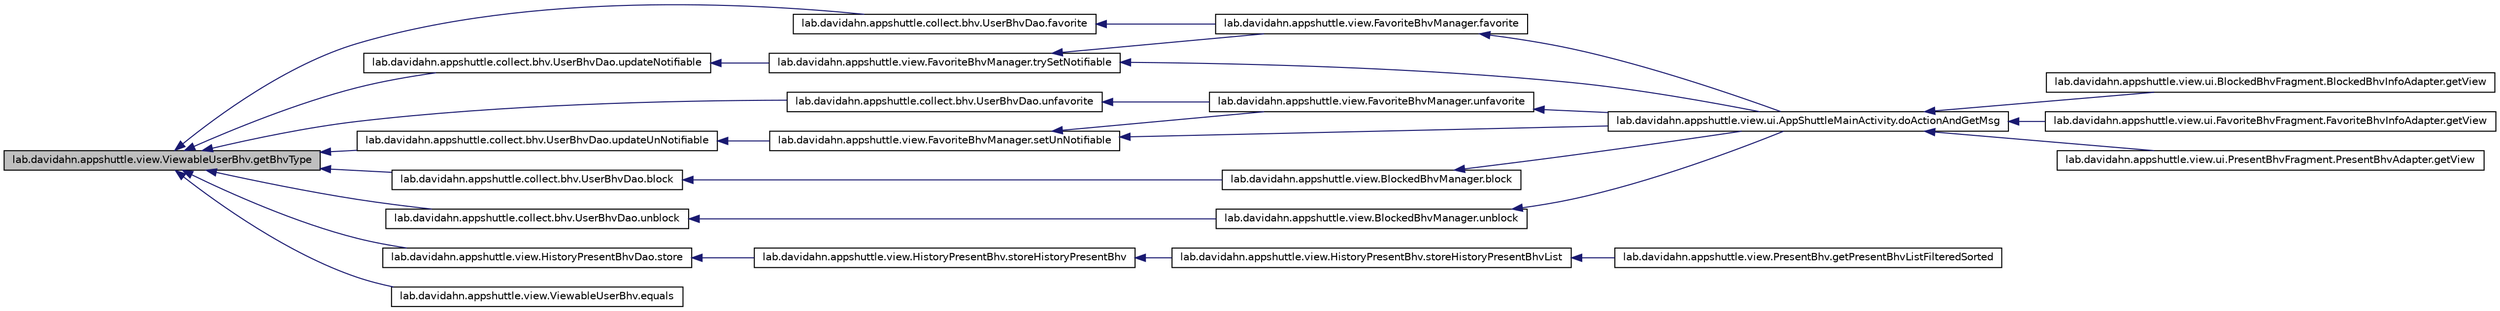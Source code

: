 digraph G
{
 // INTERACTIVE_SVG=YES
  edge [fontname="Helvetica",fontsize="10",labelfontname="Helvetica",labelfontsize="10"];
  node [fontname="Helvetica",fontsize="10",shape=record];
  rankdir="LR";
  Node1 [label="lab.davidahn.appshuttle.view.ViewableUserBhv.getBhvType",height=0.2,width=0.4,color="black", fillcolor="grey75", style="filled" fontcolor="black"];
  Node1 -> Node2 [dir="back",color="midnightblue",fontsize="10",style="solid"];
  Node2 [label="lab.davidahn.appshuttle.collect.bhv.UserBhvDao.favorite",height=0.2,width=0.4,color="black", fillcolor="white", style="filled",URL="$classlab_1_1davidahn_1_1appshuttle_1_1collect_1_1bhv_1_1_user_bhv_dao.html#a1b8026558c53882ec36732c0d517bdfa"];
  Node2 -> Node3 [dir="back",color="midnightblue",fontsize="10",style="solid"];
  Node3 [label="lab.davidahn.appshuttle.view.FavoriteBhvManager.favorite",height=0.2,width=0.4,color="black", fillcolor="white", style="filled",URL="$classlab_1_1davidahn_1_1appshuttle_1_1view_1_1_favorite_bhv_manager.html#a128f59ad36072e3bc9e29ec93eaf1c22"];
  Node3 -> Node4 [dir="back",color="midnightblue",fontsize="10",style="solid"];
  Node4 [label="lab.davidahn.appshuttle.view.ui.AppShuttleMainActivity.doActionAndGetMsg",height=0.2,width=0.4,color="black", fillcolor="white", style="filled",URL="$classlab_1_1davidahn_1_1appshuttle_1_1view_1_1ui_1_1_app_shuttle_main_activity.html#a89208de0a4ba1cb488208b72f9aa33ee"];
  Node4 -> Node5 [dir="back",color="midnightblue",fontsize="10",style="solid"];
  Node5 [label="lab.davidahn.appshuttle.view.ui.BlockedBhvFragment.BlockedBhvInfoAdapter.getView",height=0.2,width=0.4,color="black", fillcolor="white", style="filled",URL="$classlab_1_1davidahn_1_1appshuttle_1_1view_1_1ui_1_1_blocked_bhv_fragment_1_1_blocked_bhv_info_adapter.html#a996a9f405f7d97ee54d0c6f3db25ab24"];
  Node4 -> Node6 [dir="back",color="midnightblue",fontsize="10",style="solid"];
  Node6 [label="lab.davidahn.appshuttle.view.ui.FavoriteBhvFragment.FavoriteBhvInfoAdapter.getView",height=0.2,width=0.4,color="black", fillcolor="white", style="filled",URL="$classlab_1_1davidahn_1_1appshuttle_1_1view_1_1ui_1_1_favorite_bhv_fragment_1_1_favorite_bhv_info_adapter.html#a6db75a41a5dfb45cf50a05d6134bab59"];
  Node4 -> Node7 [dir="back",color="midnightblue",fontsize="10",style="solid"];
  Node7 [label="lab.davidahn.appshuttle.view.ui.PresentBhvFragment.PresentBhvAdapter.getView",height=0.2,width=0.4,color="black", fillcolor="white", style="filled",URL="$classlab_1_1davidahn_1_1appshuttle_1_1view_1_1ui_1_1_present_bhv_fragment_1_1_present_bhv_adapter.html#ad968c6b3d5bd8a90248a62de92b7ac28"];
  Node1 -> Node8 [dir="back",color="midnightblue",fontsize="10",style="solid"];
  Node8 [label="lab.davidahn.appshuttle.collect.bhv.UserBhvDao.unfavorite",height=0.2,width=0.4,color="black", fillcolor="white", style="filled",URL="$classlab_1_1davidahn_1_1appshuttle_1_1collect_1_1bhv_1_1_user_bhv_dao.html#a0e8f1168bc8d9b114d11210fa9e39b31"];
  Node8 -> Node9 [dir="back",color="midnightblue",fontsize="10",style="solid"];
  Node9 [label="lab.davidahn.appshuttle.view.FavoriteBhvManager.unfavorite",height=0.2,width=0.4,color="black", fillcolor="white", style="filled",URL="$classlab_1_1davidahn_1_1appshuttle_1_1view_1_1_favorite_bhv_manager.html#ab96c55c88295ee1c071a8c04ba8d5931"];
  Node9 -> Node4 [dir="back",color="midnightblue",fontsize="10",style="solid"];
  Node1 -> Node10 [dir="back",color="midnightblue",fontsize="10",style="solid"];
  Node10 [label="lab.davidahn.appshuttle.collect.bhv.UserBhvDao.updateNotifiable",height=0.2,width=0.4,color="black", fillcolor="white", style="filled",URL="$classlab_1_1davidahn_1_1appshuttle_1_1collect_1_1bhv_1_1_user_bhv_dao.html#a9884bc1ec65c46edeab38d3dbbfd3c9b"];
  Node10 -> Node11 [dir="back",color="midnightblue",fontsize="10",style="solid"];
  Node11 [label="lab.davidahn.appshuttle.view.FavoriteBhvManager.trySetNotifiable",height=0.2,width=0.4,color="black", fillcolor="white", style="filled",URL="$classlab_1_1davidahn_1_1appshuttle_1_1view_1_1_favorite_bhv_manager.html#aa18a30831f7395a608cdedf787292ee6"];
  Node11 -> Node3 [dir="back",color="midnightblue",fontsize="10",style="solid"];
  Node11 -> Node4 [dir="back",color="midnightblue",fontsize="10",style="solid"];
  Node1 -> Node12 [dir="back",color="midnightblue",fontsize="10",style="solid"];
  Node12 [label="lab.davidahn.appshuttle.collect.bhv.UserBhvDao.updateUnNotifiable",height=0.2,width=0.4,color="black", fillcolor="white", style="filled",URL="$classlab_1_1davidahn_1_1appshuttle_1_1collect_1_1bhv_1_1_user_bhv_dao.html#a099111fae2af5ede8cc6cda35cafc49c"];
  Node12 -> Node13 [dir="back",color="midnightblue",fontsize="10",style="solid"];
  Node13 [label="lab.davidahn.appshuttle.view.FavoriteBhvManager.setUnNotifiable",height=0.2,width=0.4,color="black", fillcolor="white", style="filled",URL="$classlab_1_1davidahn_1_1appshuttle_1_1view_1_1_favorite_bhv_manager.html#a35528d215a6d76f66a5825ede1890f10"];
  Node13 -> Node9 [dir="back",color="midnightblue",fontsize="10",style="solid"];
  Node13 -> Node4 [dir="back",color="midnightblue",fontsize="10",style="solid"];
  Node1 -> Node14 [dir="back",color="midnightblue",fontsize="10",style="solid"];
  Node14 [label="lab.davidahn.appshuttle.collect.bhv.UserBhvDao.block",height=0.2,width=0.4,color="black", fillcolor="white", style="filled",URL="$classlab_1_1davidahn_1_1appshuttle_1_1collect_1_1bhv_1_1_user_bhv_dao.html#a2e63c6c3d13922ff5a8c85dbf8fefcc3"];
  Node14 -> Node15 [dir="back",color="midnightblue",fontsize="10",style="solid"];
  Node15 [label="lab.davidahn.appshuttle.view.BlockedBhvManager.block",height=0.2,width=0.4,color="black", fillcolor="white", style="filled",URL="$classlab_1_1davidahn_1_1appshuttle_1_1view_1_1_blocked_bhv_manager.html#a13166f2c1bf8e747843c4fdc1a0ca4e0"];
  Node15 -> Node4 [dir="back",color="midnightblue",fontsize="10",style="solid"];
  Node1 -> Node16 [dir="back",color="midnightblue",fontsize="10",style="solid"];
  Node16 [label="lab.davidahn.appshuttle.collect.bhv.UserBhvDao.unblock",height=0.2,width=0.4,color="black", fillcolor="white", style="filled",URL="$classlab_1_1davidahn_1_1appshuttle_1_1collect_1_1bhv_1_1_user_bhv_dao.html#a74dab928bb1a7e2308a90c0c6896b889"];
  Node16 -> Node17 [dir="back",color="midnightblue",fontsize="10",style="solid"];
  Node17 [label="lab.davidahn.appshuttle.view.BlockedBhvManager.unblock",height=0.2,width=0.4,color="black", fillcolor="white", style="filled",URL="$classlab_1_1davidahn_1_1appshuttle_1_1view_1_1_blocked_bhv_manager.html#a139789df63aeb1dd54f412c12a0688fa"];
  Node17 -> Node4 [dir="back",color="midnightblue",fontsize="10",style="solid"];
  Node1 -> Node18 [dir="back",color="midnightblue",fontsize="10",style="solid"];
  Node18 [label="lab.davidahn.appshuttle.view.HistoryPresentBhvDao.store",height=0.2,width=0.4,color="black", fillcolor="white", style="filled",URL="$classlab_1_1davidahn_1_1appshuttle_1_1view_1_1_history_present_bhv_dao.html#aac459e7f941c9d8b15742a33c8097670"];
  Node18 -> Node19 [dir="back",color="midnightblue",fontsize="10",style="solid"];
  Node19 [label="lab.davidahn.appshuttle.view.HistoryPresentBhv.storeHistoryPresentBhv",height=0.2,width=0.4,color="black", fillcolor="white", style="filled",URL="$classlab_1_1davidahn_1_1appshuttle_1_1view_1_1_history_present_bhv.html#a66f8dd552b278afc5491856e45fb7a60"];
  Node19 -> Node20 [dir="back",color="midnightblue",fontsize="10",style="solid"];
  Node20 [label="lab.davidahn.appshuttle.view.HistoryPresentBhv.storeHistoryPresentBhvList",height=0.2,width=0.4,color="black", fillcolor="white", style="filled",URL="$classlab_1_1davidahn_1_1appshuttle_1_1view_1_1_history_present_bhv.html#afb77fe2524c21a74125afa782b7dc3d9"];
  Node20 -> Node21 [dir="back",color="midnightblue",fontsize="10",style="solid"];
  Node21 [label="lab.davidahn.appshuttle.view.PresentBhv.getPresentBhvListFilteredSorted",height=0.2,width=0.4,color="black", fillcolor="white", style="filled",URL="$classlab_1_1davidahn_1_1appshuttle_1_1view_1_1_present_bhv.html#ae787746dc64ec3aeab061fe28cfae683"];
  Node1 -> Node22 [dir="back",color="midnightblue",fontsize="10",style="solid"];
  Node22 [label="lab.davidahn.appshuttle.view.ViewableUserBhv.equals",height=0.2,width=0.4,color="black", fillcolor="white", style="filled",URL="$classlab_1_1davidahn_1_1appshuttle_1_1view_1_1_viewable_user_bhv.html#ac8f036c01d509e95ca35c6376f6295df"];
}
